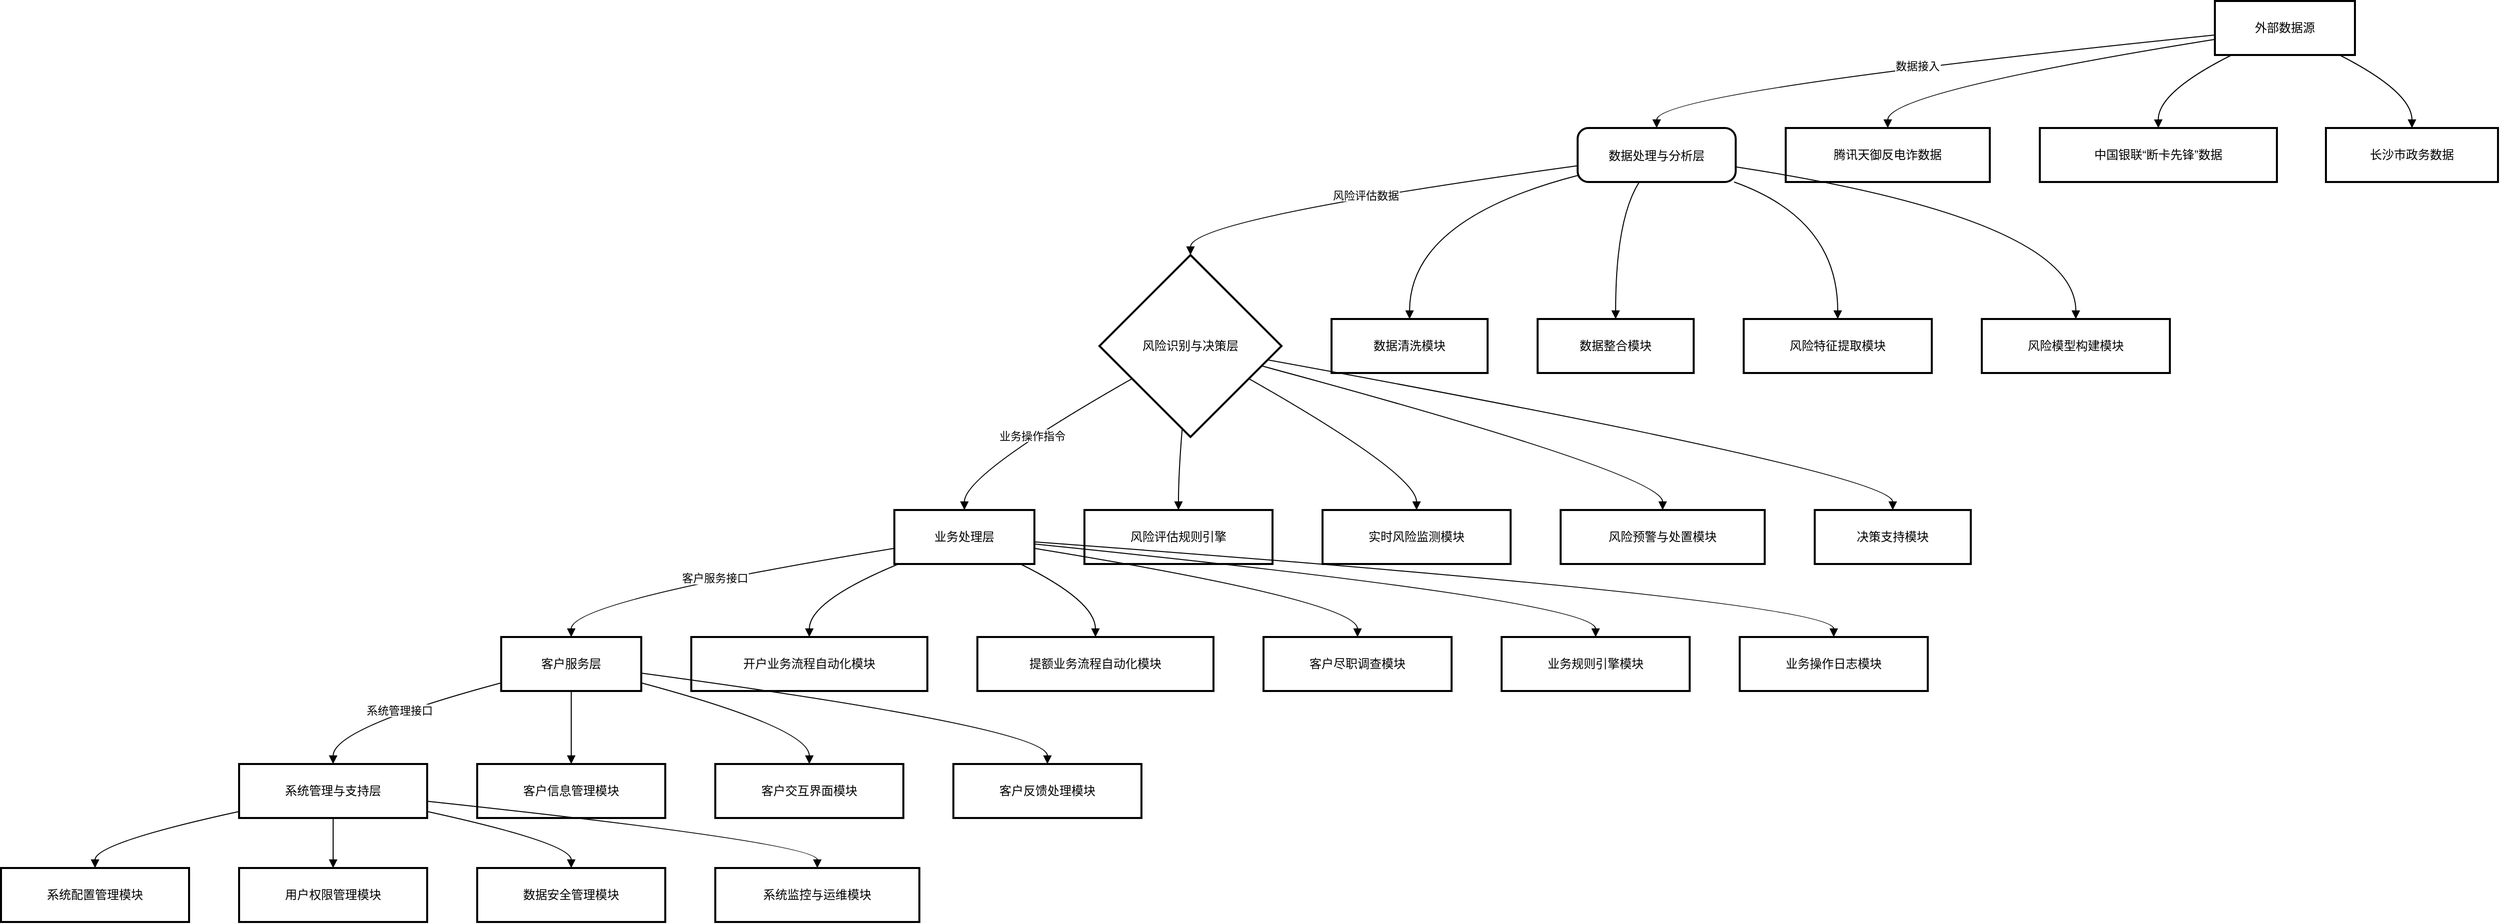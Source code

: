 <mxfile version="26.0.16">
  <diagram name="第 1 页" id="3plGxiOdknOFmbBUjiku">
    <mxGraphModel dx="1426" dy="747" grid="1" gridSize="10" guides="1" tooltips="1" connect="1" arrows="1" fold="1" page="1" pageScale="1" pageWidth="827" pageHeight="1169" math="0" shadow="0">
      <root>
        <mxCell id="0" />
        <mxCell id="1" parent="0" />
        <mxCell id="_yjK3DbL1QxtqCuwe5kX-12" value="外部数据源" style="whiteSpace=wrap;strokeWidth=2;" vertex="1" parent="1">
          <mxGeometry x="2233" y="20" width="140" height="54" as="geometry" />
        </mxCell>
        <mxCell id="_yjK3DbL1QxtqCuwe5kX-13" value="数据处理与分析层" style="rounded=1;arcSize=20;strokeWidth=2" vertex="1" parent="1">
          <mxGeometry x="1596" y="147" width="158" height="54" as="geometry" />
        </mxCell>
        <mxCell id="_yjK3DbL1QxtqCuwe5kX-14" value="风险识别与决策层" style="rhombus;strokeWidth=2;whiteSpace=wrap;" vertex="1" parent="1">
          <mxGeometry x="1118" y="274" width="182" height="182" as="geometry" />
        </mxCell>
        <mxCell id="_yjK3DbL1QxtqCuwe5kX-15" value="业务处理层" style="whiteSpace=wrap;strokeWidth=2;" vertex="1" parent="1">
          <mxGeometry x="913" y="529" width="140" height="54" as="geometry" />
        </mxCell>
        <mxCell id="_yjK3DbL1QxtqCuwe5kX-16" value="客户服务层" style="whiteSpace=wrap;strokeWidth=2;" vertex="1" parent="1">
          <mxGeometry x="520" y="656" width="140" height="54" as="geometry" />
        </mxCell>
        <mxCell id="_yjK3DbL1QxtqCuwe5kX-17" value="系统管理与支持层" style="whiteSpace=wrap;strokeWidth=2;" vertex="1" parent="1">
          <mxGeometry x="258" y="783" width="188" height="54" as="geometry" />
        </mxCell>
        <mxCell id="_yjK3DbL1QxtqCuwe5kX-18" value="腾讯天御反电诈数据" style="whiteSpace=wrap;strokeWidth=2;" vertex="1" parent="1">
          <mxGeometry x="1804" y="147" width="204" height="54" as="geometry" />
        </mxCell>
        <mxCell id="_yjK3DbL1QxtqCuwe5kX-19" value="中国银联“断卡先锋”数据" style="whiteSpace=wrap;strokeWidth=2;" vertex="1" parent="1">
          <mxGeometry x="2058" y="147" width="237" height="54" as="geometry" />
        </mxCell>
        <mxCell id="_yjK3DbL1QxtqCuwe5kX-20" value="长沙市政务数据" style="whiteSpace=wrap;strokeWidth=2;" vertex="1" parent="1">
          <mxGeometry x="2344" y="147" width="172" height="54" as="geometry" />
        </mxCell>
        <mxCell id="_yjK3DbL1QxtqCuwe5kX-21" value="数据清洗模块" style="whiteSpace=wrap;strokeWidth=2;" vertex="1" parent="1">
          <mxGeometry x="1350" y="338" width="156" height="54" as="geometry" />
        </mxCell>
        <mxCell id="_yjK3DbL1QxtqCuwe5kX-22" value="数据整合模块" style="whiteSpace=wrap;strokeWidth=2;" vertex="1" parent="1">
          <mxGeometry x="1556" y="338" width="156" height="54" as="geometry" />
        </mxCell>
        <mxCell id="_yjK3DbL1QxtqCuwe5kX-23" value="风险特征提取模块" style="whiteSpace=wrap;strokeWidth=2;" vertex="1" parent="1">
          <mxGeometry x="1762" y="338" width="188" height="54" as="geometry" />
        </mxCell>
        <mxCell id="_yjK3DbL1QxtqCuwe5kX-24" value="风险模型构建模块" style="whiteSpace=wrap;strokeWidth=2;" vertex="1" parent="1">
          <mxGeometry x="2000" y="338" width="188" height="54" as="geometry" />
        </mxCell>
        <mxCell id="_yjK3DbL1QxtqCuwe5kX-25" value="风险评估规则引擎" style="whiteSpace=wrap;strokeWidth=2;" vertex="1" parent="1">
          <mxGeometry x="1103" y="529" width="188" height="54" as="geometry" />
        </mxCell>
        <mxCell id="_yjK3DbL1QxtqCuwe5kX-26" value="实时风险监测模块" style="whiteSpace=wrap;strokeWidth=2;" vertex="1" parent="1">
          <mxGeometry x="1341" y="529" width="188" height="54" as="geometry" />
        </mxCell>
        <mxCell id="_yjK3DbL1QxtqCuwe5kX-27" value="风险预警与处置模块" style="whiteSpace=wrap;strokeWidth=2;" vertex="1" parent="1">
          <mxGeometry x="1579" y="529" width="204" height="54" as="geometry" />
        </mxCell>
        <mxCell id="_yjK3DbL1QxtqCuwe5kX-28" value="决策支持模块" style="whiteSpace=wrap;strokeWidth=2;" vertex="1" parent="1">
          <mxGeometry x="1833" y="529" width="156" height="54" as="geometry" />
        </mxCell>
        <mxCell id="_yjK3DbL1QxtqCuwe5kX-29" value="开户业务流程自动化模块" style="whiteSpace=wrap;strokeWidth=2;" vertex="1" parent="1">
          <mxGeometry x="710" y="656" width="236" height="54" as="geometry" />
        </mxCell>
        <mxCell id="_yjK3DbL1QxtqCuwe5kX-30" value="提额业务流程自动化模块" style="whiteSpace=wrap;strokeWidth=2;" vertex="1" parent="1">
          <mxGeometry x="996" y="656" width="236" height="54" as="geometry" />
        </mxCell>
        <mxCell id="_yjK3DbL1QxtqCuwe5kX-31" value="客户尽职调查模块" style="whiteSpace=wrap;strokeWidth=2;" vertex="1" parent="1">
          <mxGeometry x="1282" y="656" width="188" height="54" as="geometry" />
        </mxCell>
        <mxCell id="_yjK3DbL1QxtqCuwe5kX-32" value="业务规则引擎模块" style="whiteSpace=wrap;strokeWidth=2;" vertex="1" parent="1">
          <mxGeometry x="1520" y="656" width="188" height="54" as="geometry" />
        </mxCell>
        <mxCell id="_yjK3DbL1QxtqCuwe5kX-33" value="业务操作日志模块" style="whiteSpace=wrap;strokeWidth=2;" vertex="1" parent="1">
          <mxGeometry x="1758" y="656" width="188" height="54" as="geometry" />
        </mxCell>
        <mxCell id="_yjK3DbL1QxtqCuwe5kX-34" value="客户信息管理模块" style="whiteSpace=wrap;strokeWidth=2;" vertex="1" parent="1">
          <mxGeometry x="496" y="783" width="188" height="54" as="geometry" />
        </mxCell>
        <mxCell id="_yjK3DbL1QxtqCuwe5kX-35" value="客户交互界面模块" style="whiteSpace=wrap;strokeWidth=2;" vertex="1" parent="1">
          <mxGeometry x="734" y="783" width="188" height="54" as="geometry" />
        </mxCell>
        <mxCell id="_yjK3DbL1QxtqCuwe5kX-36" value="客户反馈处理模块" style="whiteSpace=wrap;strokeWidth=2;" vertex="1" parent="1">
          <mxGeometry x="972" y="783" width="188" height="54" as="geometry" />
        </mxCell>
        <mxCell id="_yjK3DbL1QxtqCuwe5kX-37" value="系统配置管理模块" style="whiteSpace=wrap;strokeWidth=2;" vertex="1" parent="1">
          <mxGeometry x="20" y="887" width="188" height="54" as="geometry" />
        </mxCell>
        <mxCell id="_yjK3DbL1QxtqCuwe5kX-38" value="用户权限管理模块" style="whiteSpace=wrap;strokeWidth=2;" vertex="1" parent="1">
          <mxGeometry x="258" y="887" width="188" height="54" as="geometry" />
        </mxCell>
        <mxCell id="_yjK3DbL1QxtqCuwe5kX-39" value="数据安全管理模块" style="whiteSpace=wrap;strokeWidth=2;" vertex="1" parent="1">
          <mxGeometry x="496" y="887" width="188" height="54" as="geometry" />
        </mxCell>
        <mxCell id="_yjK3DbL1QxtqCuwe5kX-40" value="系统监控与运维模块" style="whiteSpace=wrap;strokeWidth=2;" vertex="1" parent="1">
          <mxGeometry x="734" y="887" width="204" height="54" as="geometry" />
        </mxCell>
        <mxCell id="_yjK3DbL1QxtqCuwe5kX-41" value="数据接入" style="curved=1;startArrow=none;endArrow=block;exitX=0;exitY=0.63;entryX=0.5;entryY=0;rounded=0;" edge="1" parent="1" source="_yjK3DbL1QxtqCuwe5kX-12" target="_yjK3DbL1QxtqCuwe5kX-13">
          <mxGeometry relative="1" as="geometry">
            <Array as="points">
              <mxPoint x="1675" y="111" />
            </Array>
          </mxGeometry>
        </mxCell>
        <mxCell id="_yjK3DbL1QxtqCuwe5kX-42" value="风险评估数据" style="curved=1;startArrow=none;endArrow=block;exitX=0;exitY=0.7;entryX=0.5;entryY=0;rounded=0;" edge="1" parent="1" source="_yjK3DbL1QxtqCuwe5kX-13" target="_yjK3DbL1QxtqCuwe5kX-14">
          <mxGeometry relative="1" as="geometry">
            <Array as="points">
              <mxPoint x="1209" y="238" />
            </Array>
          </mxGeometry>
        </mxCell>
        <mxCell id="_yjK3DbL1QxtqCuwe5kX-43" value="业务操作指令" style="curved=1;startArrow=none;endArrow=block;exitX=0;exitY=0.78;entryX=0.5;entryY=0;rounded=0;" edge="1" parent="1" source="_yjK3DbL1QxtqCuwe5kX-14" target="_yjK3DbL1QxtqCuwe5kX-15">
          <mxGeometry relative="1" as="geometry">
            <Array as="points">
              <mxPoint x="983" y="493" />
            </Array>
          </mxGeometry>
        </mxCell>
        <mxCell id="_yjK3DbL1QxtqCuwe5kX-44" value="客户服务接口" style="curved=1;startArrow=none;endArrow=block;exitX=0;exitY=0.71;entryX=0.5;entryY=0;rounded=0;" edge="1" parent="1" source="_yjK3DbL1QxtqCuwe5kX-15" target="_yjK3DbL1QxtqCuwe5kX-16">
          <mxGeometry relative="1" as="geometry">
            <Array as="points">
              <mxPoint x="590" y="620" />
            </Array>
          </mxGeometry>
        </mxCell>
        <mxCell id="_yjK3DbL1QxtqCuwe5kX-45" value="系统管理接口" style="curved=1;startArrow=none;endArrow=block;exitX=0;exitY=0.85;entryX=0.5;entryY=0;rounded=0;" edge="1" parent="1" source="_yjK3DbL1QxtqCuwe5kX-16" target="_yjK3DbL1QxtqCuwe5kX-17">
          <mxGeometry relative="1" as="geometry">
            <Array as="points">
              <mxPoint x="352" y="747" />
            </Array>
          </mxGeometry>
        </mxCell>
        <mxCell id="_yjK3DbL1QxtqCuwe5kX-46" value="" style="curved=1;startArrow=none;endArrow=block;exitX=0;exitY=0.71;entryX=0.5;entryY=0;rounded=0;" edge="1" parent="1" source="_yjK3DbL1QxtqCuwe5kX-12" target="_yjK3DbL1QxtqCuwe5kX-18">
          <mxGeometry relative="1" as="geometry">
            <Array as="points">
              <mxPoint x="1906" y="111" />
            </Array>
          </mxGeometry>
        </mxCell>
        <mxCell id="_yjK3DbL1QxtqCuwe5kX-47" value="" style="curved=1;startArrow=none;endArrow=block;exitX=0.12;exitY=1;entryX=0.5;entryY=0;rounded=0;" edge="1" parent="1" source="_yjK3DbL1QxtqCuwe5kX-12" target="_yjK3DbL1QxtqCuwe5kX-19">
          <mxGeometry relative="1" as="geometry">
            <Array as="points">
              <mxPoint x="2176" y="111" />
            </Array>
          </mxGeometry>
        </mxCell>
        <mxCell id="_yjK3DbL1QxtqCuwe5kX-48" value="" style="curved=1;startArrow=none;endArrow=block;exitX=0.89;exitY=1;entryX=0.5;entryY=0;rounded=0;" edge="1" parent="1" source="_yjK3DbL1QxtqCuwe5kX-12" target="_yjK3DbL1QxtqCuwe5kX-20">
          <mxGeometry relative="1" as="geometry">
            <Array as="points">
              <mxPoint x="2430" y="111" />
            </Array>
          </mxGeometry>
        </mxCell>
        <mxCell id="_yjK3DbL1QxtqCuwe5kX-49" value="" style="curved=1;startArrow=none;endArrow=block;exitX=0;exitY=0.88;entryX=0.5;entryY=0;rounded=0;" edge="1" parent="1" source="_yjK3DbL1QxtqCuwe5kX-13" target="_yjK3DbL1QxtqCuwe5kX-21">
          <mxGeometry relative="1" as="geometry">
            <Array as="points">
              <mxPoint x="1428" y="238" />
            </Array>
          </mxGeometry>
        </mxCell>
        <mxCell id="_yjK3DbL1QxtqCuwe5kX-50" value="" style="curved=1;startArrow=none;endArrow=block;exitX=0.39;exitY=1;entryX=0.5;entryY=0;rounded=0;" edge="1" parent="1" source="_yjK3DbL1QxtqCuwe5kX-13" target="_yjK3DbL1QxtqCuwe5kX-22">
          <mxGeometry relative="1" as="geometry">
            <Array as="points">
              <mxPoint x="1634" y="238" />
            </Array>
          </mxGeometry>
        </mxCell>
        <mxCell id="_yjK3DbL1QxtqCuwe5kX-51" value="" style="curved=1;startArrow=none;endArrow=block;exitX=0.99;exitY=1;entryX=0.5;entryY=0;rounded=0;" edge="1" parent="1" source="_yjK3DbL1QxtqCuwe5kX-13" target="_yjK3DbL1QxtqCuwe5kX-23">
          <mxGeometry relative="1" as="geometry">
            <Array as="points">
              <mxPoint x="1856" y="238" />
            </Array>
          </mxGeometry>
        </mxCell>
        <mxCell id="_yjK3DbL1QxtqCuwe5kX-52" value="" style="curved=1;startArrow=none;endArrow=block;exitX=1;exitY=0.72;entryX=0.5;entryY=0;rounded=0;" edge="1" parent="1" source="_yjK3DbL1QxtqCuwe5kX-13" target="_yjK3DbL1QxtqCuwe5kX-24">
          <mxGeometry relative="1" as="geometry">
            <Array as="points">
              <mxPoint x="2094" y="238" />
            </Array>
          </mxGeometry>
        </mxCell>
        <mxCell id="_yjK3DbL1QxtqCuwe5kX-53" value="" style="curved=1;startArrow=none;endArrow=block;exitX=0.45;exitY=1;entryX=0.5;entryY=0;rounded=0;" edge="1" parent="1" source="_yjK3DbL1QxtqCuwe5kX-14" target="_yjK3DbL1QxtqCuwe5kX-25">
          <mxGeometry relative="1" as="geometry">
            <Array as="points">
              <mxPoint x="1197" y="493" />
            </Array>
          </mxGeometry>
        </mxCell>
        <mxCell id="_yjK3DbL1QxtqCuwe5kX-54" value="" style="curved=1;startArrow=none;endArrow=block;exitX=1;exitY=0.78;entryX=0.5;entryY=0;rounded=0;" edge="1" parent="1" source="_yjK3DbL1QxtqCuwe5kX-14" target="_yjK3DbL1QxtqCuwe5kX-26">
          <mxGeometry relative="1" as="geometry">
            <Array as="points">
              <mxPoint x="1435" y="493" />
            </Array>
          </mxGeometry>
        </mxCell>
        <mxCell id="_yjK3DbL1QxtqCuwe5kX-55" value="" style="curved=1;startArrow=none;endArrow=block;exitX=1;exitY=0.64;entryX=0.5;entryY=0;rounded=0;" edge="1" parent="1" source="_yjK3DbL1QxtqCuwe5kX-14" target="_yjK3DbL1QxtqCuwe5kX-27">
          <mxGeometry relative="1" as="geometry">
            <Array as="points">
              <mxPoint x="1681" y="493" />
            </Array>
          </mxGeometry>
        </mxCell>
        <mxCell id="_yjK3DbL1QxtqCuwe5kX-56" value="" style="curved=1;startArrow=none;endArrow=block;exitX=1;exitY=0.59;entryX=0.5;entryY=0;rounded=0;" edge="1" parent="1" source="_yjK3DbL1QxtqCuwe5kX-14" target="_yjK3DbL1QxtqCuwe5kX-28">
          <mxGeometry relative="1" as="geometry">
            <Array as="points">
              <mxPoint x="1911" y="493" />
            </Array>
          </mxGeometry>
        </mxCell>
        <mxCell id="_yjK3DbL1QxtqCuwe5kX-57" value="" style="curved=1;startArrow=none;endArrow=block;exitX=0.03;exitY=1;entryX=0.5;entryY=0;rounded=0;" edge="1" parent="1" source="_yjK3DbL1QxtqCuwe5kX-15" target="_yjK3DbL1QxtqCuwe5kX-29">
          <mxGeometry relative="1" as="geometry">
            <Array as="points">
              <mxPoint x="828" y="620" />
            </Array>
          </mxGeometry>
        </mxCell>
        <mxCell id="_yjK3DbL1QxtqCuwe5kX-58" value="" style="curved=1;startArrow=none;endArrow=block;exitX=0.9;exitY=1;entryX=0.5;entryY=0;rounded=0;" edge="1" parent="1" source="_yjK3DbL1QxtqCuwe5kX-15" target="_yjK3DbL1QxtqCuwe5kX-30">
          <mxGeometry relative="1" as="geometry">
            <Array as="points">
              <mxPoint x="1114" y="620" />
            </Array>
          </mxGeometry>
        </mxCell>
        <mxCell id="_yjK3DbL1QxtqCuwe5kX-59" value="" style="curved=1;startArrow=none;endArrow=block;exitX=1;exitY=0.71;entryX=0.5;entryY=0;rounded=0;" edge="1" parent="1" source="_yjK3DbL1QxtqCuwe5kX-15" target="_yjK3DbL1QxtqCuwe5kX-31">
          <mxGeometry relative="1" as="geometry">
            <Array as="points">
              <mxPoint x="1376" y="620" />
            </Array>
          </mxGeometry>
        </mxCell>
        <mxCell id="_yjK3DbL1QxtqCuwe5kX-60" value="" style="curved=1;startArrow=none;endArrow=block;exitX=1;exitY=0.63;entryX=0.5;entryY=0;rounded=0;" edge="1" parent="1" source="_yjK3DbL1QxtqCuwe5kX-15" target="_yjK3DbL1QxtqCuwe5kX-32">
          <mxGeometry relative="1" as="geometry">
            <Array as="points">
              <mxPoint x="1614" y="620" />
            </Array>
          </mxGeometry>
        </mxCell>
        <mxCell id="_yjK3DbL1QxtqCuwe5kX-61" value="" style="curved=1;startArrow=none;endArrow=block;exitX=1;exitY=0.59;entryX=0.5;entryY=0;rounded=0;" edge="1" parent="1" source="_yjK3DbL1QxtqCuwe5kX-15" target="_yjK3DbL1QxtqCuwe5kX-33">
          <mxGeometry relative="1" as="geometry">
            <Array as="points">
              <mxPoint x="1852" y="620" />
            </Array>
          </mxGeometry>
        </mxCell>
        <mxCell id="_yjK3DbL1QxtqCuwe5kX-62" value="" style="curved=1;startArrow=none;endArrow=block;exitX=0.5;exitY=1;entryX=0.5;entryY=0;rounded=0;" edge="1" parent="1" source="_yjK3DbL1QxtqCuwe5kX-16" target="_yjK3DbL1QxtqCuwe5kX-34">
          <mxGeometry relative="1" as="geometry">
            <Array as="points" />
          </mxGeometry>
        </mxCell>
        <mxCell id="_yjK3DbL1QxtqCuwe5kX-63" value="" style="curved=1;startArrow=none;endArrow=block;exitX=1;exitY=0.85;entryX=0.5;entryY=0;rounded=0;" edge="1" parent="1" source="_yjK3DbL1QxtqCuwe5kX-16" target="_yjK3DbL1QxtqCuwe5kX-35">
          <mxGeometry relative="1" as="geometry">
            <Array as="points">
              <mxPoint x="828" y="747" />
            </Array>
          </mxGeometry>
        </mxCell>
        <mxCell id="_yjK3DbL1QxtqCuwe5kX-64" value="" style="curved=1;startArrow=none;endArrow=block;exitX=1;exitY=0.67;entryX=0.5;entryY=0;rounded=0;" edge="1" parent="1" source="_yjK3DbL1QxtqCuwe5kX-16" target="_yjK3DbL1QxtqCuwe5kX-36">
          <mxGeometry relative="1" as="geometry">
            <Array as="points">
              <mxPoint x="1066" y="747" />
            </Array>
          </mxGeometry>
        </mxCell>
        <mxCell id="_yjK3DbL1QxtqCuwe5kX-65" value="" style="curved=1;startArrow=none;endArrow=block;exitX=0;exitY=0.88;entryX=0.5;entryY=0;rounded=0;" edge="1" parent="1" source="_yjK3DbL1QxtqCuwe5kX-17" target="_yjK3DbL1QxtqCuwe5kX-37">
          <mxGeometry relative="1" as="geometry">
            <Array as="points">
              <mxPoint x="114" y="862" />
            </Array>
          </mxGeometry>
        </mxCell>
        <mxCell id="_yjK3DbL1QxtqCuwe5kX-66" value="" style="curved=1;startArrow=none;endArrow=block;exitX=0.5;exitY=1;entryX=0.5;entryY=0;rounded=0;" edge="1" parent="1" source="_yjK3DbL1QxtqCuwe5kX-17" target="_yjK3DbL1QxtqCuwe5kX-38">
          <mxGeometry relative="1" as="geometry">
            <Array as="points" />
          </mxGeometry>
        </mxCell>
        <mxCell id="_yjK3DbL1QxtqCuwe5kX-67" value="" style="curved=1;startArrow=none;endArrow=block;exitX=1;exitY=0.88;entryX=0.5;entryY=0;rounded=0;" edge="1" parent="1" source="_yjK3DbL1QxtqCuwe5kX-17" target="_yjK3DbL1QxtqCuwe5kX-39">
          <mxGeometry relative="1" as="geometry">
            <Array as="points">
              <mxPoint x="590" y="862" />
            </Array>
          </mxGeometry>
        </mxCell>
        <mxCell id="_yjK3DbL1QxtqCuwe5kX-68" value="" style="curved=1;startArrow=none;endArrow=block;exitX=1;exitY=0.69;entryX=0.5;entryY=0;rounded=0;" edge="1" parent="1" source="_yjK3DbL1QxtqCuwe5kX-17" target="_yjK3DbL1QxtqCuwe5kX-40">
          <mxGeometry relative="1" as="geometry">
            <Array as="points">
              <mxPoint x="836" y="862" />
            </Array>
          </mxGeometry>
        </mxCell>
      </root>
    </mxGraphModel>
  </diagram>
</mxfile>
